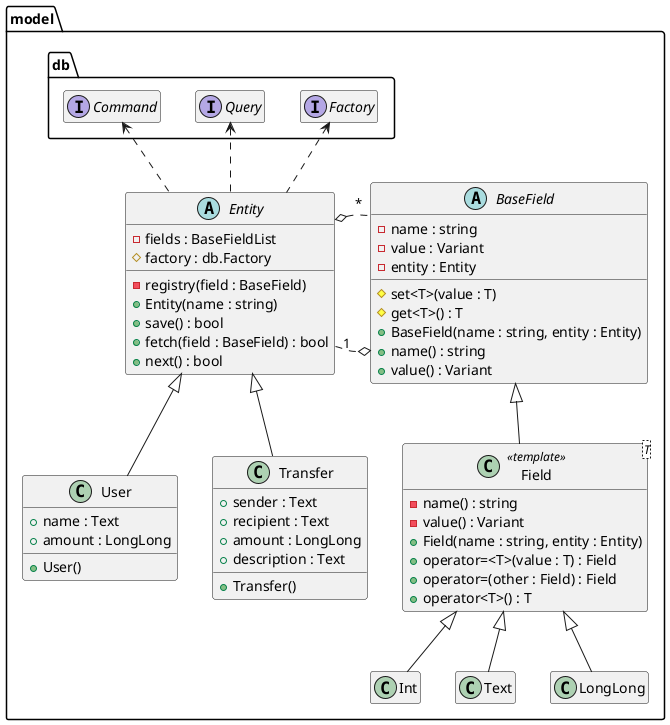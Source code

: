 @startuml
hide empty members
namespace model {
    namespace db {
        interface Factory
        interface Query
        interface Command
    }
    abstract class Entity {
        - fields : BaseFieldList
        # factory : db.Factory
        - registry(field : BaseField)
        + Entity(name : string)
        + save() : bool
        + fetch(field : BaseField) : bool
        + next() : bool
    }
    abstract class BaseField {
        - name : string
        - value : Variant
        - entity : Entity
        # set<T>(value : T)
        # get<T>() : T
        + BaseField(name : string, entity : Entity)
        + name() : string
        + value() : Variant
    }
    class Field<T> << template>> {
        - name() : string
        - value() : Variant
        + Field(name : string, entity : Entity)
        + operator=<T>(value : T) : Field
        + operator=(other : Field) : Field
        + operator<T>() : T
    }
    class User {
        + User()
        + name : Text
        + amount : LongLong
    }
    class Transfer {
        + Transfer()
        + sender : Text
        + recipient : Text
        + amount : LongLong
        + description : Text
    }

    BaseField <|-- Field
    Field <|-- Int
    Field <|-- Text
    Field <|-- LongLong
    model.db.Factory <.. Entity
    model.db.Query <.. Entity
    model.db.Command <.. Entity
    Entity "1" .o BaseField
    Entity o. "*" BaseField
    Entity <|-- User
    Entity <|-- Transfer
}
@enduml
